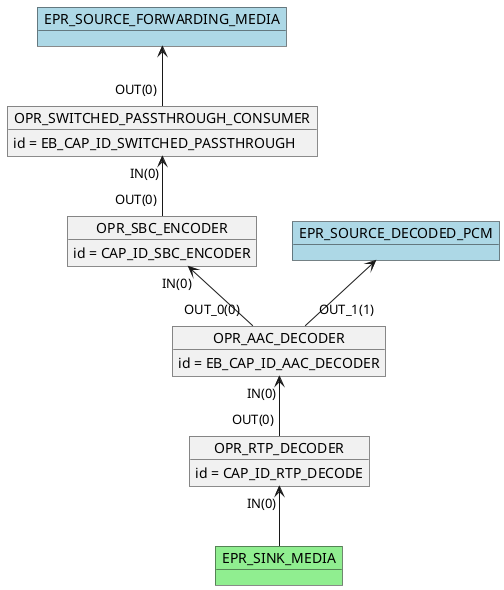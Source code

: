 @startuml

    object OPR_RTP_DECODER
    OPR_RTP_DECODER : id = CAP_ID_RTP_DECODE
    object OPR_SWITCHED_PASSTHROUGH_CONSUMER
    OPR_SWITCHED_PASSTHROUGH_CONSUMER : id = EB_CAP_ID_SWITCHED_PASSTHROUGH
    object OPR_AAC_DECODER
    OPR_AAC_DECODER : id = EB_CAP_ID_AAC_DECODER
    object OPR_SBC_ENCODER
    OPR_SBC_ENCODER : id = CAP_ID_SBC_ENCODER
    OPR_AAC_DECODER "IN(0)"<-- "OUT(0)" OPR_RTP_DECODER
    OPR_SBC_ENCODER "IN(0)"<-- "OUT_0(0)" OPR_AAC_DECODER
    OPR_SWITCHED_PASSTHROUGH_CONSUMER "IN(0)"<-- "OUT(0)" OPR_SBC_ENCODER
    object EPR_SINK_MEDIA #lightgreen
    OPR_RTP_DECODER "IN(0)" <-- EPR_SINK_MEDIA
    object EPR_SOURCE_FORWARDING_MEDIA #lightblue
    EPR_SOURCE_FORWARDING_MEDIA <-- "OUT(0)" OPR_SWITCHED_PASSTHROUGH_CONSUMER
    object EPR_SOURCE_DECODED_PCM #lightblue
    EPR_SOURCE_DECODED_PCM <-- "OUT_1(1)" OPR_AAC_DECODER
@enduml
